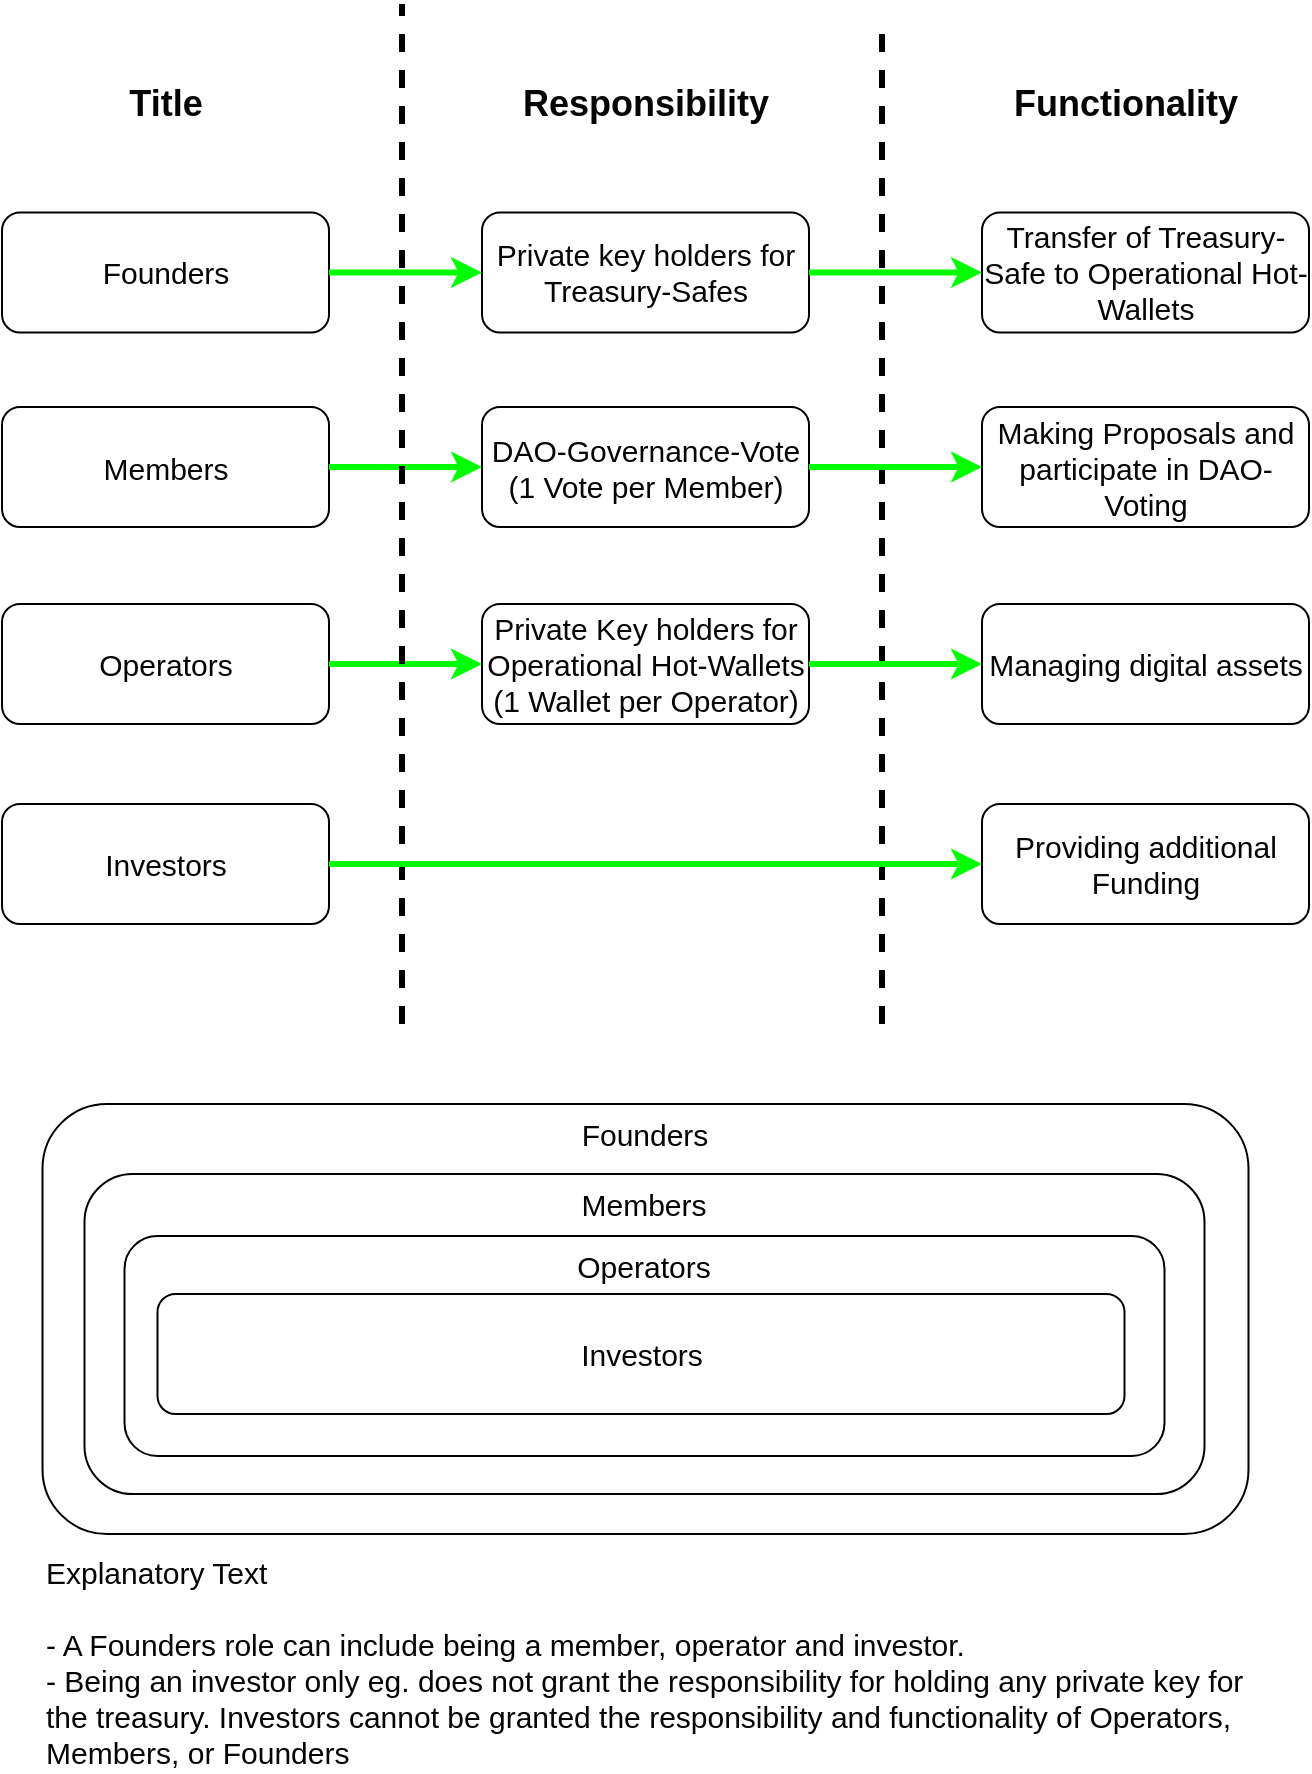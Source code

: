<mxfile version="20.8.10" type="device"><diagram name="Seite-1" id="reXOlka0RR7HOdJJbHTf"><mxGraphModel dx="1863" dy="614" grid="1" gridSize="10" guides="1" tooltips="1" connect="1" arrows="1" fold="1" page="1" pageScale="1" pageWidth="827" pageHeight="1169" math="0" shadow="0"><root><mxCell id="0"/><mxCell id="1" parent="0"/><mxCell id="ksUGWsf0ZPR4c5a9Apki-43" value="Founders" style="rounded=1;whiteSpace=wrap;html=1;fontSize=15;fontColor=#050505;" parent="1" vertex="1"><mxGeometry x="-760" y="114.25" width="163.5" height="60" as="geometry"/></mxCell><mxCell id="KiQA6DTXlfgcgyToCCJ0-1" value="Members" style="rounded=1;whiteSpace=wrap;html=1;fontSize=15;fontColor=#050505;" parent="1" vertex="1"><mxGeometry x="-760" y="211.5" width="163.5" height="60" as="geometry"/></mxCell><mxCell id="KiQA6DTXlfgcgyToCCJ0-2" value="Operators" style="rounded=1;whiteSpace=wrap;html=1;fontSize=15;fontColor=#050505;" parent="1" vertex="1"><mxGeometry x="-760" y="310" width="163.5" height="60" as="geometry"/></mxCell><mxCell id="KiQA6DTXlfgcgyToCCJ0-3" value="Investors" style="rounded=1;whiteSpace=wrap;html=1;fontSize=15;fontColor=#050505;" parent="1" vertex="1"><mxGeometry x="-760" y="410" width="163.5" height="60" as="geometry"/></mxCell><mxCell id="KiQA6DTXlfgcgyToCCJ0-5" value="Private key holders for Treasury-Safes" style="rounded=1;whiteSpace=wrap;html=1;fontSize=15;fontColor=#050505;" parent="1" vertex="1"><mxGeometry x="-520" y="114.25" width="163.5" height="60" as="geometry"/></mxCell><mxCell id="KiQA6DTXlfgcgyToCCJ0-6" value="DAO-Governance-Vote (1 Vote per Member)" style="rounded=1;whiteSpace=wrap;html=1;fontSize=15;fontColor=#050505;" parent="1" vertex="1"><mxGeometry x="-520" y="211.5" width="163.5" height="60" as="geometry"/></mxCell><mxCell id="KiQA6DTXlfgcgyToCCJ0-7" value="Private Key holders for Operational Hot-Wallets (1 Wallet per Operator)" style="rounded=1;whiteSpace=wrap;html=1;fontSize=15;fontColor=#050505;" parent="1" vertex="1"><mxGeometry x="-520" y="310" width="163.5" height="60" as="geometry"/></mxCell><mxCell id="KiQA6DTXlfgcgyToCCJ0-8" value="" style="endArrow=classic;startArrow=none;html=1;rounded=0;entryX=0;entryY=0.5;entryDx=0;entryDy=0;exitX=1;exitY=0.5;exitDx=0;exitDy=0;fontColor=#050505;strokeColor=#00FF00;strokeWidth=3;startFill=0;fontSize=15;" parent="1" source="KiQA6DTXlfgcgyToCCJ0-2" target="KiQA6DTXlfgcgyToCCJ0-7" edge="1"><mxGeometry width="50" height="50" relative="1" as="geometry"><mxPoint x="346.75" y="184.25" as="sourcePoint"/><mxPoint x="333.5" y="281.5" as="targetPoint"/></mxGeometry></mxCell><mxCell id="KiQA6DTXlfgcgyToCCJ0-10" value="" style="endArrow=classic;startArrow=none;html=1;rounded=0;entryX=0;entryY=0.5;entryDx=0;entryDy=0;exitX=1;exitY=0.5;exitDx=0;exitDy=0;fontColor=#050505;strokeColor=#00FF00;strokeWidth=3;startFill=0;fontSize=15;" parent="1" source="KiQA6DTXlfgcgyToCCJ0-1" target="KiQA6DTXlfgcgyToCCJ0-6" edge="1"><mxGeometry width="50" height="50" relative="1" as="geometry"><mxPoint x="356.75" y="194.25" as="sourcePoint"/><mxPoint x="343.5" y="291.5" as="targetPoint"/></mxGeometry></mxCell><mxCell id="KiQA6DTXlfgcgyToCCJ0-12" value="" style="endArrow=classic;startArrow=none;html=1;rounded=0;entryX=0;entryY=0.5;entryDx=0;entryDy=0;exitX=1;exitY=0.5;exitDx=0;exitDy=0;fontColor=#050505;strokeColor=#00FF00;strokeWidth=3;startFill=0;fontSize=15;" parent="1" source="ksUGWsf0ZPR4c5a9Apki-43" target="KiQA6DTXlfgcgyToCCJ0-5" edge="1"><mxGeometry width="50" height="50" relative="1" as="geometry"><mxPoint x="366.75" y="204.25" as="sourcePoint"/><mxPoint x="353.5" y="301.5" as="targetPoint"/></mxGeometry></mxCell><mxCell id="KiQA6DTXlfgcgyToCCJ0-17" value="" style="endArrow=none;dashed=1;html=1;rounded=0;fontSize=14;strokeWidth=3;" parent="1" edge="1"><mxGeometry width="50" height="50" relative="1" as="geometry"><mxPoint x="-560" y="520" as="sourcePoint"/><mxPoint x="-560" y="10" as="targetPoint"/></mxGeometry></mxCell><mxCell id="KiQA6DTXlfgcgyToCCJ0-18" value="" style="endArrow=none;dashed=1;html=1;rounded=0;strokeWidth=3;" parent="1" edge="1"><mxGeometry width="50" height="50" relative="1" as="geometry"><mxPoint x="-320" y="520" as="sourcePoint"/><mxPoint x="-320" y="20.0" as="targetPoint"/></mxGeometry></mxCell><mxCell id="KiQA6DTXlfgcgyToCCJ0-20" value="Title" style="rounded=1;whiteSpace=wrap;html=1;fontSize=18;fontColor=#050505;strokeColor=none;fontStyle=1" parent="1" vertex="1"><mxGeometry x="-760" y="30" width="163.5" height="60" as="geometry"/></mxCell><mxCell id="KiQA6DTXlfgcgyToCCJ0-21" value="Responsibility" style="rounded=1;whiteSpace=wrap;html=1;fontSize=18;fontColor=#050505;strokeColor=none;fontStyle=1" parent="1" vertex="1"><mxGeometry x="-520" y="30" width="163.5" height="60" as="geometry"/></mxCell><mxCell id="KiQA6DTXlfgcgyToCCJ0-22" value="Functionality" style="rounded=1;whiteSpace=wrap;html=1;fontSize=18;fontColor=#050505;strokeColor=none;fontStyle=1" parent="1" vertex="1"><mxGeometry x="-280" y="30" width="163.5" height="60" as="geometry"/></mxCell><mxCell id="KiQA6DTXlfgcgyToCCJ0-23" value="Transfer of Treasury-Safe to Operational Hot-Wallets" style="rounded=1;whiteSpace=wrap;html=1;fontSize=15;fontColor=#050505;" parent="1" vertex="1"><mxGeometry x="-270" y="114.25" width="163.5" height="60" as="geometry"/></mxCell><mxCell id="KiQA6DTXlfgcgyToCCJ0-24" value="Making Proposals and participate in DAO-Voting" style="rounded=1;whiteSpace=wrap;html=1;fontSize=15;fontColor=#050505;" parent="1" vertex="1"><mxGeometry x="-270" y="211.5" width="163.5" height="60" as="geometry"/></mxCell><mxCell id="KiQA6DTXlfgcgyToCCJ0-25" value="Managing digital assets" style="rounded=1;whiteSpace=wrap;html=1;fontSize=15;fontColor=#050505;" parent="1" vertex="1"><mxGeometry x="-270" y="310" width="163.5" height="60" as="geometry"/></mxCell><mxCell id="KiQA6DTXlfgcgyToCCJ0-26" value="Providing additional Funding" style="rounded=1;whiteSpace=wrap;html=1;fontSize=15;fontColor=#050505;" parent="1" vertex="1"><mxGeometry x="-270" y="410" width="163.5" height="60" as="geometry"/></mxCell><mxCell id="KiQA6DTXlfgcgyToCCJ0-27" value="" style="endArrow=classic;startArrow=none;html=1;rounded=0;entryX=0;entryY=0.5;entryDx=0;entryDy=0;exitX=1;exitY=0.5;exitDx=0;exitDy=0;fontColor=#050505;strokeColor=#00FF00;strokeWidth=3;startFill=0;fontSize=15;" parent="1" source="KiQA6DTXlfgcgyToCCJ0-5" target="KiQA6DTXlfgcgyToCCJ0-23" edge="1"><mxGeometry width="50" height="50" relative="1" as="geometry"><mxPoint x="-586.5" y="154.25" as="sourcePoint"/><mxPoint x="-510" y="154.25" as="targetPoint"/></mxGeometry></mxCell><mxCell id="KiQA6DTXlfgcgyToCCJ0-28" value="" style="endArrow=classic;startArrow=none;html=1;rounded=0;entryX=0;entryY=0.5;entryDx=0;entryDy=0;exitX=1;exitY=0.5;exitDx=0;exitDy=0;fontColor=#050505;strokeColor=#00FF00;strokeWidth=3;startFill=0;fontSize=15;" parent="1" source="KiQA6DTXlfgcgyToCCJ0-6" target="KiQA6DTXlfgcgyToCCJ0-24" edge="1"><mxGeometry width="50" height="50" relative="1" as="geometry"><mxPoint x="-346.5" y="154.25" as="sourcePoint"/><mxPoint x="-260" y="154.25" as="targetPoint"/></mxGeometry></mxCell><mxCell id="KiQA6DTXlfgcgyToCCJ0-29" value="" style="endArrow=classic;startArrow=none;html=1;rounded=0;entryX=0;entryY=0.5;entryDx=0;entryDy=0;exitX=1;exitY=0.5;exitDx=0;exitDy=0;fontColor=#050505;strokeColor=#00FF00;strokeWidth=3;startFill=0;fontSize=15;" parent="1" source="KiQA6DTXlfgcgyToCCJ0-7" target="KiQA6DTXlfgcgyToCCJ0-25" edge="1"><mxGeometry width="50" height="50" relative="1" as="geometry"><mxPoint x="-336.5" y="164.25" as="sourcePoint"/><mxPoint x="-250" y="164.25" as="targetPoint"/></mxGeometry></mxCell><mxCell id="KiQA6DTXlfgcgyToCCJ0-30" value="" style="endArrow=classic;startArrow=none;html=1;rounded=0;entryX=0;entryY=0.5;entryDx=0;entryDy=0;exitX=1;exitY=0.5;exitDx=0;exitDy=0;fontColor=#050505;strokeColor=#00FF00;strokeWidth=3;startFill=0;fontSize=15;" parent="1" source="KiQA6DTXlfgcgyToCCJ0-3" target="KiQA6DTXlfgcgyToCCJ0-26" edge="1"><mxGeometry width="50" height="50" relative="1" as="geometry"><mxPoint x="-586.5" y="350" as="sourcePoint"/><mxPoint x="-510" y="350" as="targetPoint"/></mxGeometry></mxCell><mxCell id="nyJYS6C_ZesuoSunC2Vm-1" value="Founders" style="rounded=1;whiteSpace=wrap;html=1;fontSize=15;fontColor=#050505;verticalAlign=top;" parent="1" vertex="1"><mxGeometry x="-739.75" y="560" width="603" height="215" as="geometry"/></mxCell><mxCell id="nyJYS6C_ZesuoSunC2Vm-2" value="Members" style="rounded=1;whiteSpace=wrap;html=1;fontSize=15;fontColor=#050505;verticalAlign=top;" parent="1" vertex="1"><mxGeometry x="-718.75" y="595" width="560" height="160" as="geometry"/></mxCell><mxCell id="nyJYS6C_ZesuoSunC2Vm-3" value="Operators" style="rounded=1;whiteSpace=wrap;html=1;fontSize=15;fontColor=#050505;verticalAlign=top;" parent="1" vertex="1"><mxGeometry x="-698.75" y="626" width="520" height="110" as="geometry"/></mxCell><mxCell id="nyJYS6C_ZesuoSunC2Vm-4" value="Investors" style="rounded=1;whiteSpace=wrap;html=1;fontSize=15;fontColor=#050505;verticalAlign=middle;" parent="1" vertex="1"><mxGeometry x="-682.25" y="655" width="483.5" height="60" as="geometry"/></mxCell><mxCell id="nyJYS6C_ZesuoSunC2Vm-5" value="Explanatory Text&lt;br&gt;&lt;br&gt;&lt;div style=&quot;&quot;&gt;&lt;span style=&quot;background-color: initial;&quot;&gt;- A Founders role can include being a member, operator and investor.&lt;/span&gt;&lt;/div&gt;&lt;div style=&quot;&quot;&gt;&lt;span style=&quot;background-color: initial;&quot;&gt;- Being an investor only eg. does not grant the responsibility for holding any private key for the treasury. Investors cannot be granted the responsibility and functionality of Operators, Members, or Founders&lt;/span&gt;&lt;/div&gt;" style="rounded=1;whiteSpace=wrap;html=1;fontSize=15;fontColor=#050505;align=left;strokeColor=none;" parent="1" vertex="1"><mxGeometry x="-739.75" y="784" width="609.75" height="110" as="geometry"/></mxCell></root></mxGraphModel></diagram></mxfile>